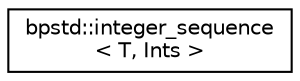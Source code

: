 digraph "Graphical Class Hierarchy"
{
 // LATEX_PDF_SIZE
  edge [fontname="Helvetica",fontsize="10",labelfontname="Helvetica",labelfontsize="10"];
  node [fontname="Helvetica",fontsize="10",shape=record];
  rankdir="LR";
  Node0 [label="bpstd::integer_sequence\l\< T, Ints \>",height=0.2,width=0.4,color="black", fillcolor="white", style="filled",URL="$d6/d35/structbpstd_1_1integer__sequence.html",tooltip=" "];
}

